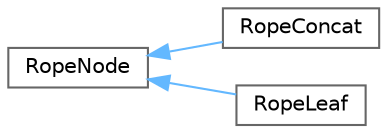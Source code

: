 digraph "Graphical Class Hierarchy"
{
 // LATEX_PDF_SIZE
  bgcolor="transparent";
  edge [fontname=Helvetica,fontsize=10,labelfontname=Helvetica,labelfontsize=10];
  node [fontname=Helvetica,fontsize=10,shape=box,height=0.2,width=0.4];
  rankdir="LR";
  Node0 [id="Node000000",label="RopeNode",height=0.2,width=0.4,color="grey40", fillcolor="white", style="filled",URL="$classRopeNode.html",tooltip="Abstract base class representing a node in a Rope data structure."];
  Node0 -> Node1 [id="edge1_Node000000_Node000001",dir="back",color="steelblue1",style="solid",tooltip=" "];
  Node1 [id="Node000001",label="RopeConcat",height=0.2,width=0.4,color="grey40", fillcolor="white", style="filled",URL="$classRopeConcat.html",tooltip="Represents a concatenation node in a Rope data structure."];
  Node0 -> Node2 [id="edge2_Node000000_Node000002",dir="back",color="steelblue1",style="solid",tooltip=" "];
  Node2 [id="Node000002",label="RopeLeaf",height=0.2,width=0.4,color="grey40", fillcolor="white", style="filled",URL="$classRopeLeaf.html",tooltip="Concrete class representing a leaf node in a Rope data structure."];
}

